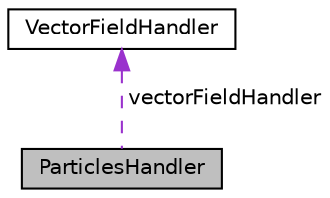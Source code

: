 digraph "ParticlesHandler"
{
 // LATEX_PDF_SIZE
  edge [fontname="Helvetica",fontsize="10",labelfontname="Helvetica",labelfontsize="10"];
  node [fontname="Helvetica",fontsize="10",shape=record];
  Node1 [label="ParticlesHandler",height=0.2,width=0.4,color="black", fillcolor="grey75", style="filled", fontcolor="black",tooltip=" "];
  Node2 -> Node1 [dir="back",color="darkorchid3",fontsize="10",style="dashed",label=" vectorFieldHandler" ];
  Node2 [label="VectorFieldHandler",height=0.2,width=0.4,color="black", fillcolor="white", style="filled",URL="$classVectorFieldHandler.html",tooltip=" "];
}
